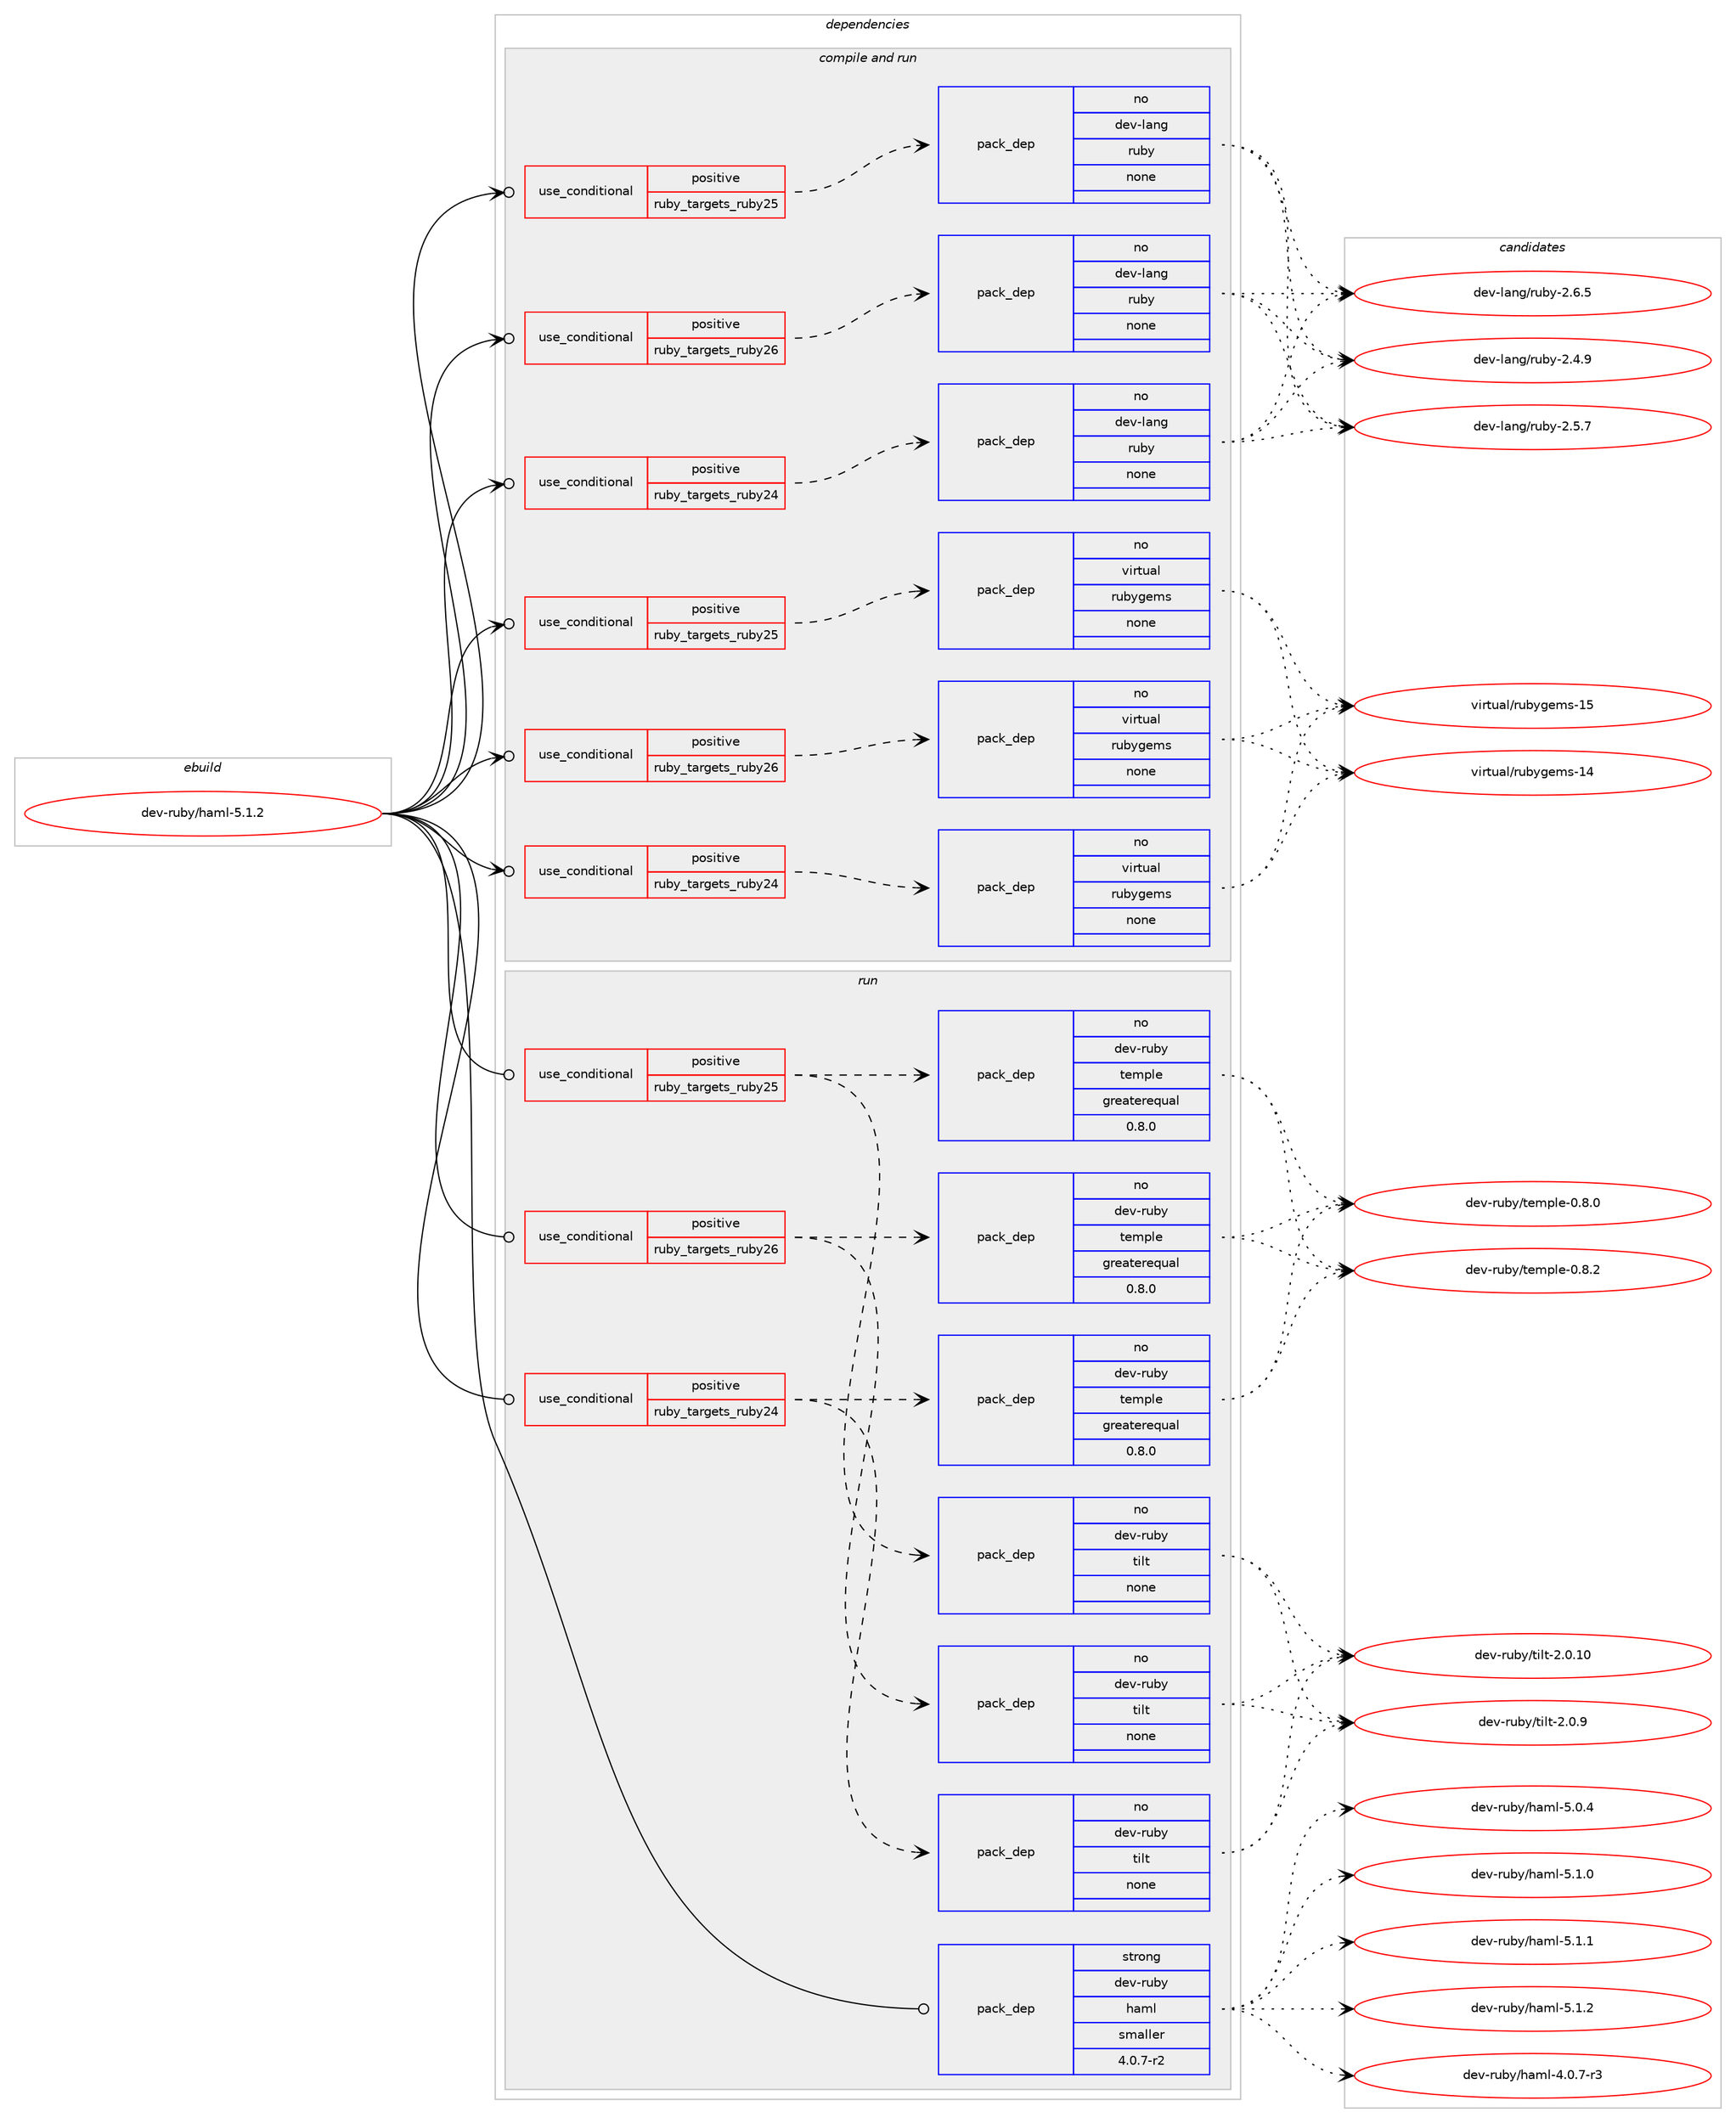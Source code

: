 digraph prolog {

# *************
# Graph options
# *************

newrank=true;
concentrate=true;
compound=true;
graph [rankdir=LR,fontname=Helvetica,fontsize=10,ranksep=1.5];#, ranksep=2.5, nodesep=0.2];
edge  [arrowhead=vee];
node  [fontname=Helvetica,fontsize=10];

# **********
# The ebuild
# **********

subgraph cluster_leftcol {
color=gray;
rank=same;
label=<<i>ebuild</i>>;
id [label="dev-ruby/haml-5.1.2", color=red, width=4, href="../dev-ruby/haml-5.1.2.svg"];
}

# ****************
# The dependencies
# ****************

subgraph cluster_midcol {
color=gray;
label=<<i>dependencies</i>>;
subgraph cluster_compile {
fillcolor="#eeeeee";
style=filled;
label=<<i>compile</i>>;
}
subgraph cluster_compileandrun {
fillcolor="#eeeeee";
style=filled;
label=<<i>compile and run</i>>;
subgraph cond164331 {
dependency689066 [label=<<TABLE BORDER="0" CELLBORDER="1" CELLSPACING="0" CELLPADDING="4"><TR><TD ROWSPAN="3" CELLPADDING="10">use_conditional</TD></TR><TR><TD>positive</TD></TR><TR><TD>ruby_targets_ruby24</TD></TR></TABLE>>, shape=none, color=red];
subgraph pack512768 {
dependency689067 [label=<<TABLE BORDER="0" CELLBORDER="1" CELLSPACING="0" CELLPADDING="4" WIDTH="220"><TR><TD ROWSPAN="6" CELLPADDING="30">pack_dep</TD></TR><TR><TD WIDTH="110">no</TD></TR><TR><TD>dev-lang</TD></TR><TR><TD>ruby</TD></TR><TR><TD>none</TD></TR><TR><TD></TD></TR></TABLE>>, shape=none, color=blue];
}
dependency689066:e -> dependency689067:w [weight=20,style="dashed",arrowhead="vee"];
}
id:e -> dependency689066:w [weight=20,style="solid",arrowhead="odotvee"];
subgraph cond164332 {
dependency689068 [label=<<TABLE BORDER="0" CELLBORDER="1" CELLSPACING="0" CELLPADDING="4"><TR><TD ROWSPAN="3" CELLPADDING="10">use_conditional</TD></TR><TR><TD>positive</TD></TR><TR><TD>ruby_targets_ruby24</TD></TR></TABLE>>, shape=none, color=red];
subgraph pack512769 {
dependency689069 [label=<<TABLE BORDER="0" CELLBORDER="1" CELLSPACING="0" CELLPADDING="4" WIDTH="220"><TR><TD ROWSPAN="6" CELLPADDING="30">pack_dep</TD></TR><TR><TD WIDTH="110">no</TD></TR><TR><TD>virtual</TD></TR><TR><TD>rubygems</TD></TR><TR><TD>none</TD></TR><TR><TD></TD></TR></TABLE>>, shape=none, color=blue];
}
dependency689068:e -> dependency689069:w [weight=20,style="dashed",arrowhead="vee"];
}
id:e -> dependency689068:w [weight=20,style="solid",arrowhead="odotvee"];
subgraph cond164333 {
dependency689070 [label=<<TABLE BORDER="0" CELLBORDER="1" CELLSPACING="0" CELLPADDING="4"><TR><TD ROWSPAN="3" CELLPADDING="10">use_conditional</TD></TR><TR><TD>positive</TD></TR><TR><TD>ruby_targets_ruby25</TD></TR></TABLE>>, shape=none, color=red];
subgraph pack512770 {
dependency689071 [label=<<TABLE BORDER="0" CELLBORDER="1" CELLSPACING="0" CELLPADDING="4" WIDTH="220"><TR><TD ROWSPAN="6" CELLPADDING="30">pack_dep</TD></TR><TR><TD WIDTH="110">no</TD></TR><TR><TD>dev-lang</TD></TR><TR><TD>ruby</TD></TR><TR><TD>none</TD></TR><TR><TD></TD></TR></TABLE>>, shape=none, color=blue];
}
dependency689070:e -> dependency689071:w [weight=20,style="dashed",arrowhead="vee"];
}
id:e -> dependency689070:w [weight=20,style="solid",arrowhead="odotvee"];
subgraph cond164334 {
dependency689072 [label=<<TABLE BORDER="0" CELLBORDER="1" CELLSPACING="0" CELLPADDING="4"><TR><TD ROWSPAN="3" CELLPADDING="10">use_conditional</TD></TR><TR><TD>positive</TD></TR><TR><TD>ruby_targets_ruby25</TD></TR></TABLE>>, shape=none, color=red];
subgraph pack512771 {
dependency689073 [label=<<TABLE BORDER="0" CELLBORDER="1" CELLSPACING="0" CELLPADDING="4" WIDTH="220"><TR><TD ROWSPAN="6" CELLPADDING="30">pack_dep</TD></TR><TR><TD WIDTH="110">no</TD></TR><TR><TD>virtual</TD></TR><TR><TD>rubygems</TD></TR><TR><TD>none</TD></TR><TR><TD></TD></TR></TABLE>>, shape=none, color=blue];
}
dependency689072:e -> dependency689073:w [weight=20,style="dashed",arrowhead="vee"];
}
id:e -> dependency689072:w [weight=20,style="solid",arrowhead="odotvee"];
subgraph cond164335 {
dependency689074 [label=<<TABLE BORDER="0" CELLBORDER="1" CELLSPACING="0" CELLPADDING="4"><TR><TD ROWSPAN="3" CELLPADDING="10">use_conditional</TD></TR><TR><TD>positive</TD></TR><TR><TD>ruby_targets_ruby26</TD></TR></TABLE>>, shape=none, color=red];
subgraph pack512772 {
dependency689075 [label=<<TABLE BORDER="0" CELLBORDER="1" CELLSPACING="0" CELLPADDING="4" WIDTH="220"><TR><TD ROWSPAN="6" CELLPADDING="30">pack_dep</TD></TR><TR><TD WIDTH="110">no</TD></TR><TR><TD>dev-lang</TD></TR><TR><TD>ruby</TD></TR><TR><TD>none</TD></TR><TR><TD></TD></TR></TABLE>>, shape=none, color=blue];
}
dependency689074:e -> dependency689075:w [weight=20,style="dashed",arrowhead="vee"];
}
id:e -> dependency689074:w [weight=20,style="solid",arrowhead="odotvee"];
subgraph cond164336 {
dependency689076 [label=<<TABLE BORDER="0" CELLBORDER="1" CELLSPACING="0" CELLPADDING="4"><TR><TD ROWSPAN="3" CELLPADDING="10">use_conditional</TD></TR><TR><TD>positive</TD></TR><TR><TD>ruby_targets_ruby26</TD></TR></TABLE>>, shape=none, color=red];
subgraph pack512773 {
dependency689077 [label=<<TABLE BORDER="0" CELLBORDER="1" CELLSPACING="0" CELLPADDING="4" WIDTH="220"><TR><TD ROWSPAN="6" CELLPADDING="30">pack_dep</TD></TR><TR><TD WIDTH="110">no</TD></TR><TR><TD>virtual</TD></TR><TR><TD>rubygems</TD></TR><TR><TD>none</TD></TR><TR><TD></TD></TR></TABLE>>, shape=none, color=blue];
}
dependency689076:e -> dependency689077:w [weight=20,style="dashed",arrowhead="vee"];
}
id:e -> dependency689076:w [weight=20,style="solid",arrowhead="odotvee"];
}
subgraph cluster_run {
fillcolor="#eeeeee";
style=filled;
label=<<i>run</i>>;
subgraph cond164337 {
dependency689078 [label=<<TABLE BORDER="0" CELLBORDER="1" CELLSPACING="0" CELLPADDING="4"><TR><TD ROWSPAN="3" CELLPADDING="10">use_conditional</TD></TR><TR><TD>positive</TD></TR><TR><TD>ruby_targets_ruby24</TD></TR></TABLE>>, shape=none, color=red];
subgraph pack512774 {
dependency689079 [label=<<TABLE BORDER="0" CELLBORDER="1" CELLSPACING="0" CELLPADDING="4" WIDTH="220"><TR><TD ROWSPAN="6" CELLPADDING="30">pack_dep</TD></TR><TR><TD WIDTH="110">no</TD></TR><TR><TD>dev-ruby</TD></TR><TR><TD>temple</TD></TR><TR><TD>greaterequal</TD></TR><TR><TD>0.8.0</TD></TR></TABLE>>, shape=none, color=blue];
}
dependency689078:e -> dependency689079:w [weight=20,style="dashed",arrowhead="vee"];
subgraph pack512775 {
dependency689080 [label=<<TABLE BORDER="0" CELLBORDER="1" CELLSPACING="0" CELLPADDING="4" WIDTH="220"><TR><TD ROWSPAN="6" CELLPADDING="30">pack_dep</TD></TR><TR><TD WIDTH="110">no</TD></TR><TR><TD>dev-ruby</TD></TR><TR><TD>tilt</TD></TR><TR><TD>none</TD></TR><TR><TD></TD></TR></TABLE>>, shape=none, color=blue];
}
dependency689078:e -> dependency689080:w [weight=20,style="dashed",arrowhead="vee"];
}
id:e -> dependency689078:w [weight=20,style="solid",arrowhead="odot"];
subgraph cond164338 {
dependency689081 [label=<<TABLE BORDER="0" CELLBORDER="1" CELLSPACING="0" CELLPADDING="4"><TR><TD ROWSPAN="3" CELLPADDING="10">use_conditional</TD></TR><TR><TD>positive</TD></TR><TR><TD>ruby_targets_ruby25</TD></TR></TABLE>>, shape=none, color=red];
subgraph pack512776 {
dependency689082 [label=<<TABLE BORDER="0" CELLBORDER="1" CELLSPACING="0" CELLPADDING="4" WIDTH="220"><TR><TD ROWSPAN="6" CELLPADDING="30">pack_dep</TD></TR><TR><TD WIDTH="110">no</TD></TR><TR><TD>dev-ruby</TD></TR><TR><TD>temple</TD></TR><TR><TD>greaterequal</TD></TR><TR><TD>0.8.0</TD></TR></TABLE>>, shape=none, color=blue];
}
dependency689081:e -> dependency689082:w [weight=20,style="dashed",arrowhead="vee"];
subgraph pack512777 {
dependency689083 [label=<<TABLE BORDER="0" CELLBORDER="1" CELLSPACING="0" CELLPADDING="4" WIDTH="220"><TR><TD ROWSPAN="6" CELLPADDING="30">pack_dep</TD></TR><TR><TD WIDTH="110">no</TD></TR><TR><TD>dev-ruby</TD></TR><TR><TD>tilt</TD></TR><TR><TD>none</TD></TR><TR><TD></TD></TR></TABLE>>, shape=none, color=blue];
}
dependency689081:e -> dependency689083:w [weight=20,style="dashed",arrowhead="vee"];
}
id:e -> dependency689081:w [weight=20,style="solid",arrowhead="odot"];
subgraph cond164339 {
dependency689084 [label=<<TABLE BORDER="0" CELLBORDER="1" CELLSPACING="0" CELLPADDING="4"><TR><TD ROWSPAN="3" CELLPADDING="10">use_conditional</TD></TR><TR><TD>positive</TD></TR><TR><TD>ruby_targets_ruby26</TD></TR></TABLE>>, shape=none, color=red];
subgraph pack512778 {
dependency689085 [label=<<TABLE BORDER="0" CELLBORDER="1" CELLSPACING="0" CELLPADDING="4" WIDTH="220"><TR><TD ROWSPAN="6" CELLPADDING="30">pack_dep</TD></TR><TR><TD WIDTH="110">no</TD></TR><TR><TD>dev-ruby</TD></TR><TR><TD>temple</TD></TR><TR><TD>greaterequal</TD></TR><TR><TD>0.8.0</TD></TR></TABLE>>, shape=none, color=blue];
}
dependency689084:e -> dependency689085:w [weight=20,style="dashed",arrowhead="vee"];
subgraph pack512779 {
dependency689086 [label=<<TABLE BORDER="0" CELLBORDER="1" CELLSPACING="0" CELLPADDING="4" WIDTH="220"><TR><TD ROWSPAN="6" CELLPADDING="30">pack_dep</TD></TR><TR><TD WIDTH="110">no</TD></TR><TR><TD>dev-ruby</TD></TR><TR><TD>tilt</TD></TR><TR><TD>none</TD></TR><TR><TD></TD></TR></TABLE>>, shape=none, color=blue];
}
dependency689084:e -> dependency689086:w [weight=20,style="dashed",arrowhead="vee"];
}
id:e -> dependency689084:w [weight=20,style="solid",arrowhead="odot"];
subgraph pack512780 {
dependency689087 [label=<<TABLE BORDER="0" CELLBORDER="1" CELLSPACING="0" CELLPADDING="4" WIDTH="220"><TR><TD ROWSPAN="6" CELLPADDING="30">pack_dep</TD></TR><TR><TD WIDTH="110">strong</TD></TR><TR><TD>dev-ruby</TD></TR><TR><TD>haml</TD></TR><TR><TD>smaller</TD></TR><TR><TD>4.0.7-r2</TD></TR></TABLE>>, shape=none, color=blue];
}
id:e -> dependency689087:w [weight=20,style="solid",arrowhead="odot"];
}
}

# **************
# The candidates
# **************

subgraph cluster_choices {
rank=same;
color=gray;
label=<<i>candidates</i>>;

subgraph choice512768 {
color=black;
nodesep=1;
choice10010111845108971101034711411798121455046524657 [label="dev-lang/ruby-2.4.9", color=red, width=4,href="../dev-lang/ruby-2.4.9.svg"];
choice10010111845108971101034711411798121455046534655 [label="dev-lang/ruby-2.5.7", color=red, width=4,href="../dev-lang/ruby-2.5.7.svg"];
choice10010111845108971101034711411798121455046544653 [label="dev-lang/ruby-2.6.5", color=red, width=4,href="../dev-lang/ruby-2.6.5.svg"];
dependency689067:e -> choice10010111845108971101034711411798121455046524657:w [style=dotted,weight="100"];
dependency689067:e -> choice10010111845108971101034711411798121455046534655:w [style=dotted,weight="100"];
dependency689067:e -> choice10010111845108971101034711411798121455046544653:w [style=dotted,weight="100"];
}
subgraph choice512769 {
color=black;
nodesep=1;
choice118105114116117971084711411798121103101109115454952 [label="virtual/rubygems-14", color=red, width=4,href="../virtual/rubygems-14.svg"];
choice118105114116117971084711411798121103101109115454953 [label="virtual/rubygems-15", color=red, width=4,href="../virtual/rubygems-15.svg"];
dependency689069:e -> choice118105114116117971084711411798121103101109115454952:w [style=dotted,weight="100"];
dependency689069:e -> choice118105114116117971084711411798121103101109115454953:w [style=dotted,weight="100"];
}
subgraph choice512770 {
color=black;
nodesep=1;
choice10010111845108971101034711411798121455046524657 [label="dev-lang/ruby-2.4.9", color=red, width=4,href="../dev-lang/ruby-2.4.9.svg"];
choice10010111845108971101034711411798121455046534655 [label="dev-lang/ruby-2.5.7", color=red, width=4,href="../dev-lang/ruby-2.5.7.svg"];
choice10010111845108971101034711411798121455046544653 [label="dev-lang/ruby-2.6.5", color=red, width=4,href="../dev-lang/ruby-2.6.5.svg"];
dependency689071:e -> choice10010111845108971101034711411798121455046524657:w [style=dotted,weight="100"];
dependency689071:e -> choice10010111845108971101034711411798121455046534655:w [style=dotted,weight="100"];
dependency689071:e -> choice10010111845108971101034711411798121455046544653:w [style=dotted,weight="100"];
}
subgraph choice512771 {
color=black;
nodesep=1;
choice118105114116117971084711411798121103101109115454952 [label="virtual/rubygems-14", color=red, width=4,href="../virtual/rubygems-14.svg"];
choice118105114116117971084711411798121103101109115454953 [label="virtual/rubygems-15", color=red, width=4,href="../virtual/rubygems-15.svg"];
dependency689073:e -> choice118105114116117971084711411798121103101109115454952:w [style=dotted,weight="100"];
dependency689073:e -> choice118105114116117971084711411798121103101109115454953:w [style=dotted,weight="100"];
}
subgraph choice512772 {
color=black;
nodesep=1;
choice10010111845108971101034711411798121455046524657 [label="dev-lang/ruby-2.4.9", color=red, width=4,href="../dev-lang/ruby-2.4.9.svg"];
choice10010111845108971101034711411798121455046534655 [label="dev-lang/ruby-2.5.7", color=red, width=4,href="../dev-lang/ruby-2.5.7.svg"];
choice10010111845108971101034711411798121455046544653 [label="dev-lang/ruby-2.6.5", color=red, width=4,href="../dev-lang/ruby-2.6.5.svg"];
dependency689075:e -> choice10010111845108971101034711411798121455046524657:w [style=dotted,weight="100"];
dependency689075:e -> choice10010111845108971101034711411798121455046534655:w [style=dotted,weight="100"];
dependency689075:e -> choice10010111845108971101034711411798121455046544653:w [style=dotted,weight="100"];
}
subgraph choice512773 {
color=black;
nodesep=1;
choice118105114116117971084711411798121103101109115454952 [label="virtual/rubygems-14", color=red, width=4,href="../virtual/rubygems-14.svg"];
choice118105114116117971084711411798121103101109115454953 [label="virtual/rubygems-15", color=red, width=4,href="../virtual/rubygems-15.svg"];
dependency689077:e -> choice118105114116117971084711411798121103101109115454952:w [style=dotted,weight="100"];
dependency689077:e -> choice118105114116117971084711411798121103101109115454953:w [style=dotted,weight="100"];
}
subgraph choice512774 {
color=black;
nodesep=1;
choice100101118451141179812147116101109112108101454846564648 [label="dev-ruby/temple-0.8.0", color=red, width=4,href="../dev-ruby/temple-0.8.0.svg"];
choice100101118451141179812147116101109112108101454846564650 [label="dev-ruby/temple-0.8.2", color=red, width=4,href="../dev-ruby/temple-0.8.2.svg"];
dependency689079:e -> choice100101118451141179812147116101109112108101454846564648:w [style=dotted,weight="100"];
dependency689079:e -> choice100101118451141179812147116101109112108101454846564650:w [style=dotted,weight="100"];
}
subgraph choice512775 {
color=black;
nodesep=1;
choice10010111845114117981214711610510811645504648464948 [label="dev-ruby/tilt-2.0.10", color=red, width=4,href="../dev-ruby/tilt-2.0.10.svg"];
choice100101118451141179812147116105108116455046484657 [label="dev-ruby/tilt-2.0.9", color=red, width=4,href="../dev-ruby/tilt-2.0.9.svg"];
dependency689080:e -> choice10010111845114117981214711610510811645504648464948:w [style=dotted,weight="100"];
dependency689080:e -> choice100101118451141179812147116105108116455046484657:w [style=dotted,weight="100"];
}
subgraph choice512776 {
color=black;
nodesep=1;
choice100101118451141179812147116101109112108101454846564648 [label="dev-ruby/temple-0.8.0", color=red, width=4,href="../dev-ruby/temple-0.8.0.svg"];
choice100101118451141179812147116101109112108101454846564650 [label="dev-ruby/temple-0.8.2", color=red, width=4,href="../dev-ruby/temple-0.8.2.svg"];
dependency689082:e -> choice100101118451141179812147116101109112108101454846564648:w [style=dotted,weight="100"];
dependency689082:e -> choice100101118451141179812147116101109112108101454846564650:w [style=dotted,weight="100"];
}
subgraph choice512777 {
color=black;
nodesep=1;
choice10010111845114117981214711610510811645504648464948 [label="dev-ruby/tilt-2.0.10", color=red, width=4,href="../dev-ruby/tilt-2.0.10.svg"];
choice100101118451141179812147116105108116455046484657 [label="dev-ruby/tilt-2.0.9", color=red, width=4,href="../dev-ruby/tilt-2.0.9.svg"];
dependency689083:e -> choice10010111845114117981214711610510811645504648464948:w [style=dotted,weight="100"];
dependency689083:e -> choice100101118451141179812147116105108116455046484657:w [style=dotted,weight="100"];
}
subgraph choice512778 {
color=black;
nodesep=1;
choice100101118451141179812147116101109112108101454846564648 [label="dev-ruby/temple-0.8.0", color=red, width=4,href="../dev-ruby/temple-0.8.0.svg"];
choice100101118451141179812147116101109112108101454846564650 [label="dev-ruby/temple-0.8.2", color=red, width=4,href="../dev-ruby/temple-0.8.2.svg"];
dependency689085:e -> choice100101118451141179812147116101109112108101454846564648:w [style=dotted,weight="100"];
dependency689085:e -> choice100101118451141179812147116101109112108101454846564650:w [style=dotted,weight="100"];
}
subgraph choice512779 {
color=black;
nodesep=1;
choice10010111845114117981214711610510811645504648464948 [label="dev-ruby/tilt-2.0.10", color=red, width=4,href="../dev-ruby/tilt-2.0.10.svg"];
choice100101118451141179812147116105108116455046484657 [label="dev-ruby/tilt-2.0.9", color=red, width=4,href="../dev-ruby/tilt-2.0.9.svg"];
dependency689086:e -> choice10010111845114117981214711610510811645504648464948:w [style=dotted,weight="100"];
dependency689086:e -> choice100101118451141179812147116105108116455046484657:w [style=dotted,weight="100"];
}
subgraph choice512780 {
color=black;
nodesep=1;
choice100101118451141179812147104971091084552464846554511451 [label="dev-ruby/haml-4.0.7-r3", color=red, width=4,href="../dev-ruby/haml-4.0.7-r3.svg"];
choice10010111845114117981214710497109108455346484652 [label="dev-ruby/haml-5.0.4", color=red, width=4,href="../dev-ruby/haml-5.0.4.svg"];
choice10010111845114117981214710497109108455346494648 [label="dev-ruby/haml-5.1.0", color=red, width=4,href="../dev-ruby/haml-5.1.0.svg"];
choice10010111845114117981214710497109108455346494649 [label="dev-ruby/haml-5.1.1", color=red, width=4,href="../dev-ruby/haml-5.1.1.svg"];
choice10010111845114117981214710497109108455346494650 [label="dev-ruby/haml-5.1.2", color=red, width=4,href="../dev-ruby/haml-5.1.2.svg"];
dependency689087:e -> choice100101118451141179812147104971091084552464846554511451:w [style=dotted,weight="100"];
dependency689087:e -> choice10010111845114117981214710497109108455346484652:w [style=dotted,weight="100"];
dependency689087:e -> choice10010111845114117981214710497109108455346494648:w [style=dotted,weight="100"];
dependency689087:e -> choice10010111845114117981214710497109108455346494649:w [style=dotted,weight="100"];
dependency689087:e -> choice10010111845114117981214710497109108455346494650:w [style=dotted,weight="100"];
}
}

}
